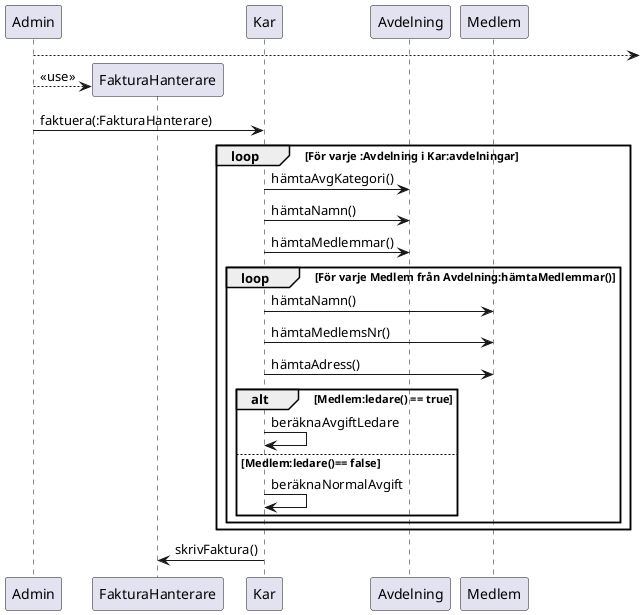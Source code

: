 @startuml
Admin -->
create FakturaHanterare
Admin --> FakturaHanterare:<<use>>
Admin -> Kar: faktuera(:FakturaHanterare)



loop För varje :Avdelning i Kar:avdelningar
    Kar -> Avdelning: hämtaAvgKategori()

    Kar -> Avdelning: hämtaNamn()
    Kar -> Avdelning: hämtaMedlemmar()

    loop För varje Medlem från Avdelning:hämtaMedlemmar()
         Kar -> Medlem:hämtaNamn()
         Kar -> Medlem:hämtaMedlemsNr()
         Kar -> Medlem:hämtaAdress()

         alt Medlem:ledare() == true
            Kar -> Kar:beräknaAvgiftLedare
         else Medlem:ledare()== false
            Kar -> Kar:beräknaNormalAvgift
         end
    end
end

Kar -> FakturaHanterare:skrivFaktura()


@enduml

Medlem
Avdelning
Kar
FakturaHanterare

faktura har all medlemar avg i en lista
ledare har rabbat.


Systemet används bland annat för att skriva ut fakturor på
medlemsavgift för alla medlemmar två gånger
om året.

varje kår har till gång till systemet och går in och
anger att fakturor skall
skrivas ut för kåren

medlemmar som är ledare
 får rabatt på medlemsavgiften

 fakturorna skrivs ut så måste man veta vilken
 avgiftskategori avdelningen som medlemmen tillhör
 har och om medlemmen är ledare eller ej.